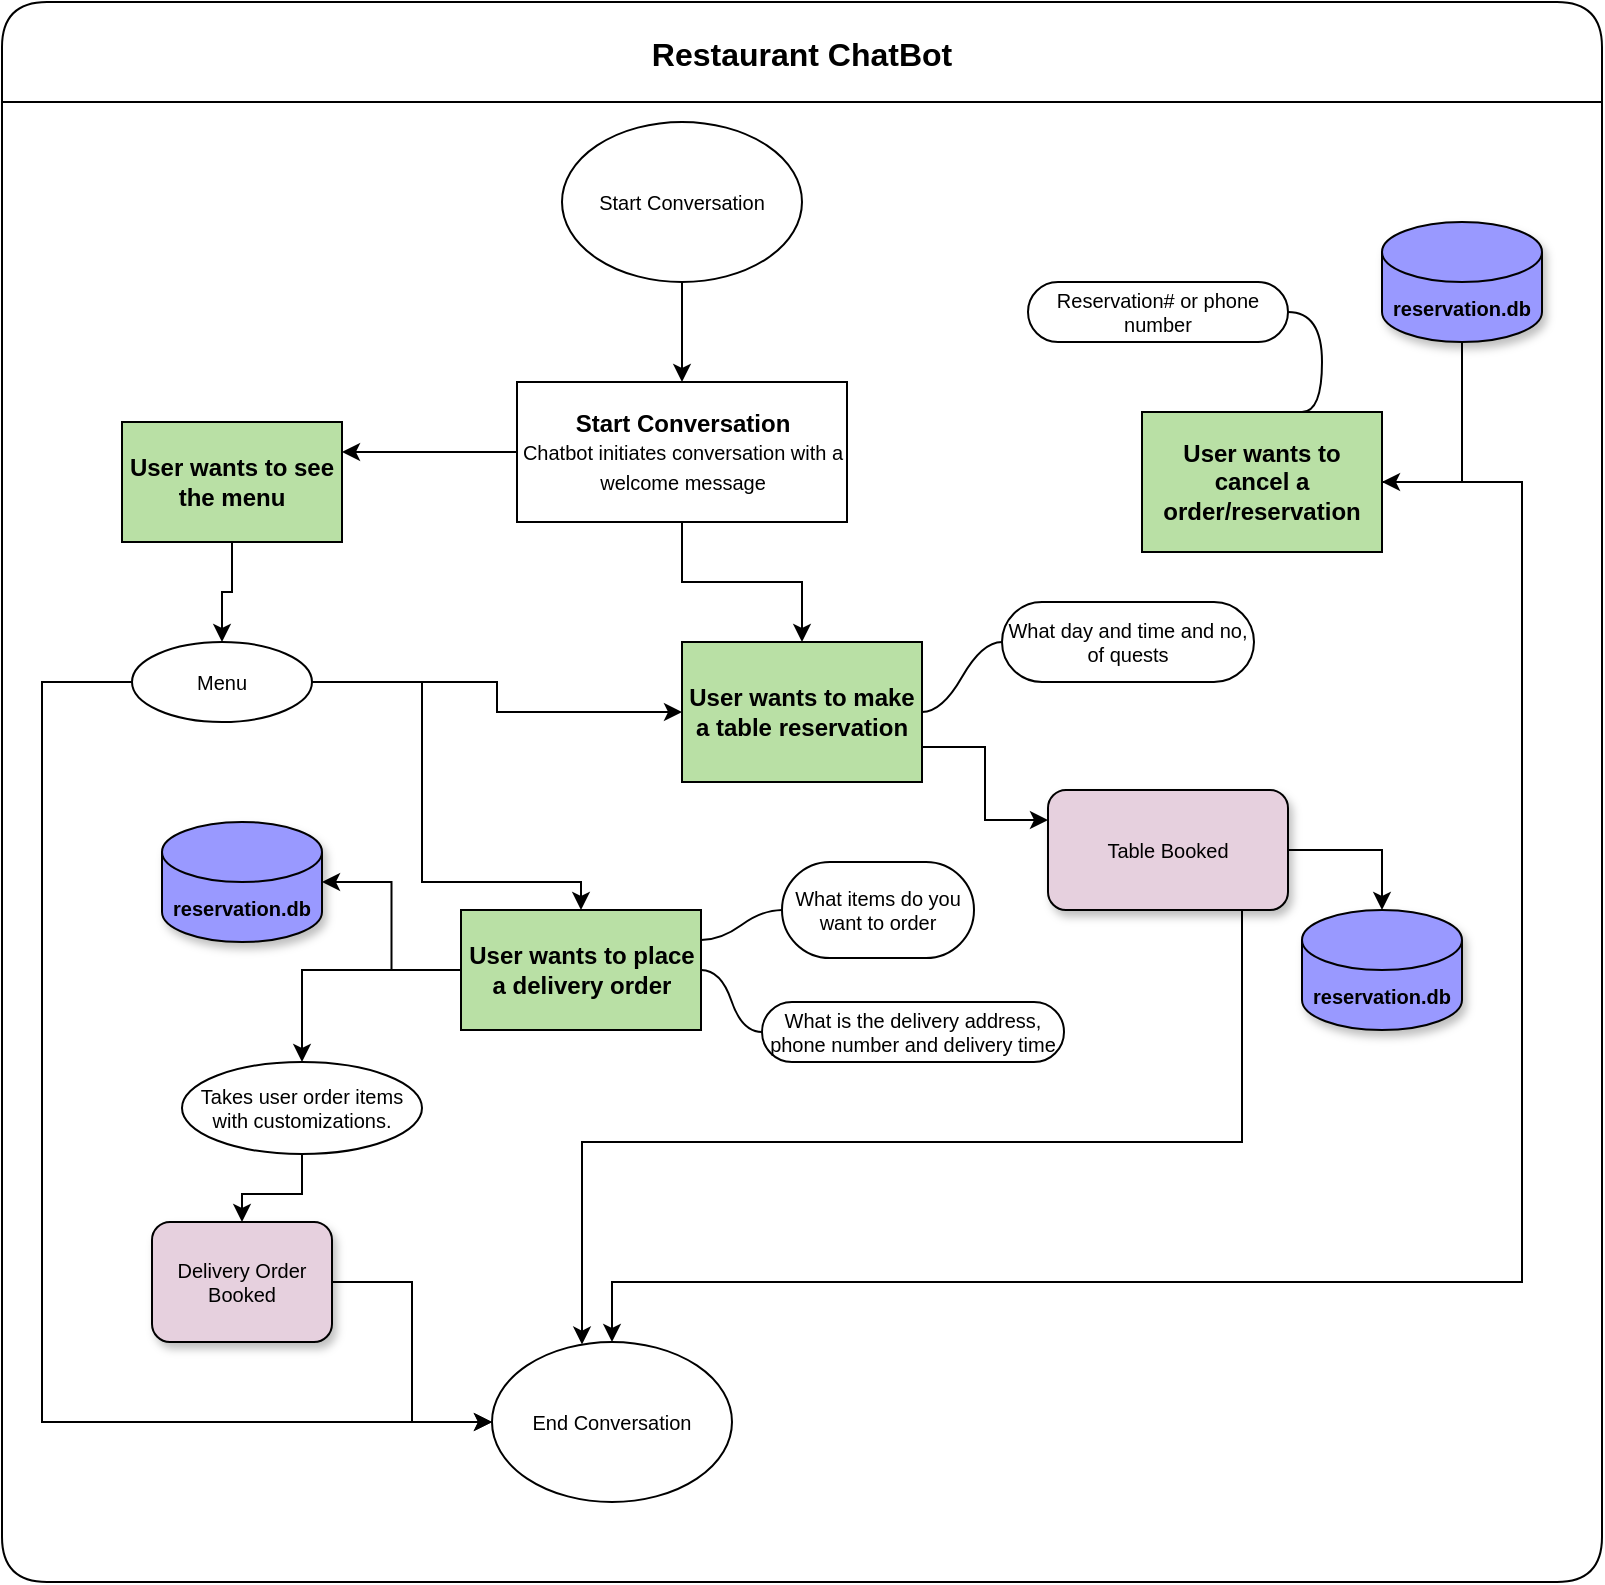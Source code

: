 <mxfile version="18.0.4" type="device" pages="2"><diagram id="nHSMQt2KvO9CRe8uJG3I" name="ProcessFlow"><mxGraphModel dx="2955" dy="1745" grid="1" gridSize="10" guides="1" tooltips="1" connect="1" arrows="1" fold="1" page="1" pageScale="1" pageWidth="850" pageHeight="1100" math="0" shadow="0"><root><mxCell id="0"/><mxCell id="1" parent="0"/><mxCell id="tIWHcHzx72IBYfNeg15T-49" value="" style="group" vertex="1" connectable="0" parent="1"><mxGeometry x="-1675" y="-1040" width="800" height="790" as="geometry"/></mxCell><mxCell id="tIWHcHzx72IBYfNeg15T-48" value="Restaurant ChatBot" style="swimlane;shadow=0;fontSize=16;startSize=50;rounded=1;sketch=0;glass=0;gradientColor=none;swimlaneFillColor=default;" vertex="1" parent="tIWHcHzx72IBYfNeg15T-49"><mxGeometry width="800" height="790" as="geometry"/></mxCell><mxCell id="tIWHcHzx72IBYfNeg15T-47" value="" style="group;" vertex="1" connectable="0" parent="tIWHcHzx72IBYfNeg15T-49"><mxGeometry x="20" y="60" width="750" height="690" as="geometry"/></mxCell><mxCell id="rNoTaid_mQZbfnhwU6JG-2" value="&lt;b&gt;Start Conversation&lt;br&gt;&lt;/b&gt;&lt;font style=&quot;font-size: 10px;&quot;&gt;Chatbot initiates conversation with a welcome message&lt;/font&gt;" style="rounded=0;whiteSpace=wrap;html=1;" parent="tIWHcHzx72IBYfNeg15T-47" vertex="1"><mxGeometry x="237.5" y="130" width="165" height="70" as="geometry"/></mxCell><mxCell id="rNoTaid_mQZbfnhwU6JG-3" value="&lt;b&gt;User wants to see the menu&lt;/b&gt;" style="rounded=0;whiteSpace=wrap;html=1;fillColor=#B9E0A5;" parent="tIWHcHzx72IBYfNeg15T-47" vertex="1"><mxGeometry x="40" y="150" width="110" height="60" as="geometry"/></mxCell><mxCell id="tIWHcHzx72IBYfNeg15T-18" style="edgeStyle=orthogonalEdgeStyle;rounded=0;orthogonalLoop=1;jettySize=auto;html=1;entryX=1;entryY=0.25;entryDx=0;entryDy=0;fontSize=10;" edge="1" parent="tIWHcHzx72IBYfNeg15T-47" source="rNoTaid_mQZbfnhwU6JG-2" target="rNoTaid_mQZbfnhwU6JG-3"><mxGeometry relative="1" as="geometry"/></mxCell><mxCell id="tIWHcHzx72IBYfNeg15T-2" value="&lt;b&gt;User wants to make a table reservation&lt;br&gt;&lt;/b&gt;" style="rounded=0;whiteSpace=wrap;html=1;fillColor=#B9E0A5;" vertex="1" parent="tIWHcHzx72IBYfNeg15T-47"><mxGeometry x="320" y="260" width="120" height="70" as="geometry"/></mxCell><mxCell id="tIWHcHzx72IBYfNeg15T-19" style="edgeStyle=orthogonalEdgeStyle;rounded=0;orthogonalLoop=1;jettySize=auto;html=1;exitX=0.5;exitY=1;exitDx=0;exitDy=0;fontSize=10;" edge="1" parent="tIWHcHzx72IBYfNeg15T-47" source="rNoTaid_mQZbfnhwU6JG-2" target="tIWHcHzx72IBYfNeg15T-2"><mxGeometry relative="1" as="geometry"/></mxCell><mxCell id="tIWHcHzx72IBYfNeg15T-3" value="&lt;b&gt;User wants to place a delivery order&lt;/b&gt;" style="rounded=0;whiteSpace=wrap;html=1;fillColor=#B9E0A5;" vertex="1" parent="tIWHcHzx72IBYfNeg15T-47"><mxGeometry x="209.5" y="394" width="120" height="60" as="geometry"/></mxCell><mxCell id="tIWHcHzx72IBYfNeg15T-17" style="edgeStyle=orthogonalEdgeStyle;rounded=0;orthogonalLoop=1;jettySize=auto;html=1;fontSize=10;" edge="1" parent="tIWHcHzx72IBYfNeg15T-47" source="tIWHcHzx72IBYfNeg15T-4" target="rNoTaid_mQZbfnhwU6JG-2"><mxGeometry relative="1" as="geometry"/></mxCell><mxCell id="tIWHcHzx72IBYfNeg15T-4" value="Start Conversation" style="ellipse;whiteSpace=wrap;html=1;fontSize=10;" vertex="1" parent="tIWHcHzx72IBYfNeg15T-47"><mxGeometry x="260" width="120" height="80" as="geometry"/></mxCell><mxCell id="tIWHcHzx72IBYfNeg15T-5" value="End Conversation" style="ellipse;whiteSpace=wrap;html=1;fontSize=10;" vertex="1" parent="tIWHcHzx72IBYfNeg15T-47"><mxGeometry x="225" y="610" width="120" height="80" as="geometry"/></mxCell><mxCell id="tIWHcHzx72IBYfNeg15T-29" style="edgeStyle=orthogonalEdgeStyle;rounded=0;orthogonalLoop=1;jettySize=auto;html=1;fontSize=10;" edge="1" parent="tIWHcHzx72IBYfNeg15T-47" source="tIWHcHzx72IBYfNeg15T-8" target="tIWHcHzx72IBYfNeg15T-5"><mxGeometry relative="1" as="geometry"><Array as="points"><mxPoint x="600" y="510"/><mxPoint x="270" y="510"/></Array></mxGeometry></mxCell><mxCell id="tIWHcHzx72IBYfNeg15T-8" value="Table Booked" style="rounded=1;whiteSpace=wrap;html=1;fontSize=10;fillColor=#E6D0DE;shadow=1;" vertex="1" parent="tIWHcHzx72IBYfNeg15T-47"><mxGeometry x="503" y="334" width="120" height="60" as="geometry"/></mxCell><mxCell id="tIWHcHzx72IBYfNeg15T-25" style="edgeStyle=orthogonalEdgeStyle;rounded=0;orthogonalLoop=1;jettySize=auto;html=1;exitX=1;exitY=0.75;exitDx=0;exitDy=0;entryX=0;entryY=0.25;entryDx=0;entryDy=0;fontSize=10;" edge="1" parent="tIWHcHzx72IBYfNeg15T-47" source="tIWHcHzx72IBYfNeg15T-2" target="tIWHcHzx72IBYfNeg15T-8"><mxGeometry relative="1" as="geometry"/></mxCell><mxCell id="tIWHcHzx72IBYfNeg15T-10" value="What day and time and no, of quests" style="whiteSpace=wrap;html=1;rounded=1;arcSize=50;align=center;verticalAlign=middle;strokeWidth=1;autosize=1;spacing=4;treeFolding=1;treeMoving=1;newEdgeStyle={&quot;edgeStyle&quot;:&quot;entityRelationEdgeStyle&quot;,&quot;startArrow&quot;:&quot;none&quot;,&quot;endArrow&quot;:&quot;none&quot;,&quot;segment&quot;:10,&quot;curved&quot;:1};fontSize=10;" vertex="1" parent="tIWHcHzx72IBYfNeg15T-47"><mxGeometry x="480" y="240" width="126" height="40" as="geometry"/></mxCell><mxCell id="tIWHcHzx72IBYfNeg15T-11" value="" style="edgeStyle=entityRelationEdgeStyle;startArrow=none;endArrow=none;segment=10;curved=1;rounded=0;fontSize=10;" edge="1" target="tIWHcHzx72IBYfNeg15T-10" parent="tIWHcHzx72IBYfNeg15T-47" source="tIWHcHzx72IBYfNeg15T-2"><mxGeometry relative="1" as="geometry"><mxPoint x="390" y="300" as="sourcePoint"/></mxGeometry></mxCell><mxCell id="tIWHcHzx72IBYfNeg15T-12" value="What items do you want to order" style="whiteSpace=wrap;html=1;rounded=1;arcSize=50;align=center;verticalAlign=middle;strokeWidth=1;autosize=1;spacing=4;treeFolding=1;treeMoving=1;newEdgeStyle={&quot;edgeStyle&quot;:&quot;entityRelationEdgeStyle&quot;,&quot;startArrow&quot;:&quot;none&quot;,&quot;endArrow&quot;:&quot;none&quot;,&quot;segment&quot;:10,&quot;curved&quot;:1};fontSize=10;" vertex="1" parent="tIWHcHzx72IBYfNeg15T-47"><mxGeometry x="370" y="370" width="96" height="48" as="geometry"/></mxCell><mxCell id="tIWHcHzx72IBYfNeg15T-13" value="" style="edgeStyle=entityRelationEdgeStyle;startArrow=none;endArrow=none;segment=10;curved=1;rounded=0;fontSize=10;exitX=1;exitY=0.25;exitDx=0;exitDy=0;" edge="1" target="tIWHcHzx72IBYfNeg15T-12" parent="tIWHcHzx72IBYfNeg15T-47" source="tIWHcHzx72IBYfNeg15T-3"><mxGeometry relative="1" as="geometry"><mxPoint x="300" y="440" as="sourcePoint"/></mxGeometry></mxCell><mxCell id="tIWHcHzx72IBYfNeg15T-14" value="What is the delivery address, phone number and delivery time" style="whiteSpace=wrap;html=1;rounded=1;arcSize=50;align=center;verticalAlign=middle;strokeWidth=1;autosize=1;spacing=4;treeFolding=1;treeMoving=1;newEdgeStyle={&quot;edgeStyle&quot;:&quot;entityRelationEdgeStyle&quot;,&quot;startArrow&quot;:&quot;none&quot;,&quot;endArrow&quot;:&quot;none&quot;,&quot;segment&quot;:10,&quot;curved&quot;:1};fontSize=10;" vertex="1" parent="tIWHcHzx72IBYfNeg15T-47"><mxGeometry x="360" y="440" width="151" height="30" as="geometry"/></mxCell><mxCell id="tIWHcHzx72IBYfNeg15T-15" value="" style="edgeStyle=entityRelationEdgeStyle;startArrow=none;endArrow=none;segment=10;curved=1;rounded=0;fontSize=10;" edge="1" target="tIWHcHzx72IBYfNeg15T-14" parent="tIWHcHzx72IBYfNeg15T-47" source="tIWHcHzx72IBYfNeg15T-3"><mxGeometry relative="1" as="geometry"><mxPoint x="100" y="530" as="sourcePoint"/></mxGeometry></mxCell><mxCell id="tIWHcHzx72IBYfNeg15T-26" style="edgeStyle=orthogonalEdgeStyle;rounded=0;orthogonalLoop=1;jettySize=auto;html=1;fontSize=10;" edge="1" parent="tIWHcHzx72IBYfNeg15T-47" source="tIWHcHzx72IBYfNeg15T-16" target="tIWHcHzx72IBYfNeg15T-5"><mxGeometry relative="1" as="geometry"/></mxCell><mxCell id="tIWHcHzx72IBYfNeg15T-22" style="edgeStyle=orthogonalEdgeStyle;rounded=0;orthogonalLoop=1;jettySize=auto;html=1;entryX=0.5;entryY=0;entryDx=0;entryDy=0;fontSize=10;" edge="1" parent="tIWHcHzx72IBYfNeg15T-47" source="tIWHcHzx72IBYfNeg15T-20" target="tIWHcHzx72IBYfNeg15T-3"><mxGeometry relative="1" as="geometry"><Array as="points"><mxPoint x="190" y="280"/><mxPoint x="190" y="380"/></Array></mxGeometry></mxCell><mxCell id="tIWHcHzx72IBYfNeg15T-23" style="edgeStyle=orthogonalEdgeStyle;rounded=0;orthogonalLoop=1;jettySize=auto;html=1;fontSize=10;" edge="1" parent="tIWHcHzx72IBYfNeg15T-47" source="tIWHcHzx72IBYfNeg15T-20" target="tIWHcHzx72IBYfNeg15T-2"><mxGeometry relative="1" as="geometry"/></mxCell><mxCell id="tIWHcHzx72IBYfNeg15T-30" style="edgeStyle=orthogonalEdgeStyle;rounded=0;orthogonalLoop=1;jettySize=auto;html=1;entryX=0;entryY=0.5;entryDx=0;entryDy=0;fontSize=10;" edge="1" parent="tIWHcHzx72IBYfNeg15T-47" source="tIWHcHzx72IBYfNeg15T-20" target="tIWHcHzx72IBYfNeg15T-5"><mxGeometry relative="1" as="geometry"><Array as="points"><mxPoint y="280"/><mxPoint y="650"/></Array></mxGeometry></mxCell><mxCell id="tIWHcHzx72IBYfNeg15T-20" value="Menu" style="ellipse;whiteSpace=wrap;html=1;fontSize=10;" vertex="1" parent="tIWHcHzx72IBYfNeg15T-47"><mxGeometry x="45" y="260" width="90" height="40" as="geometry"/></mxCell><mxCell id="tIWHcHzx72IBYfNeg15T-21" value="" style="edgeStyle=orthogonalEdgeStyle;rounded=0;orthogonalLoop=1;jettySize=auto;html=1;fontSize=10;" edge="1" parent="tIWHcHzx72IBYfNeg15T-47" source="rNoTaid_mQZbfnhwU6JG-3" target="tIWHcHzx72IBYfNeg15T-20"><mxGeometry relative="1" as="geometry"/></mxCell><mxCell id="tIWHcHzx72IBYfNeg15T-16" value="Delivery Order Booked" style="rounded=1;whiteSpace=wrap;html=1;fontSize=10;fillColor=#E6D0DE;shadow=1;" vertex="1" parent="tIWHcHzx72IBYfNeg15T-47"><mxGeometry x="55" y="550" width="90" height="60" as="geometry"/></mxCell><mxCell id="tIWHcHzx72IBYfNeg15T-31" value="reservation.db" style="shape=cylinder3;whiteSpace=wrap;html=1;boundedLbl=1;backgroundOutline=1;size=15;shadow=1;fontSize=10;fillColor=#9999FF;fontStyle=1" vertex="1" parent="tIWHcHzx72IBYfNeg15T-47"><mxGeometry x="60" y="350" width="80" height="60" as="geometry"/></mxCell><mxCell id="tIWHcHzx72IBYfNeg15T-33" value="reservation.db" style="shape=cylinder3;whiteSpace=wrap;html=1;boundedLbl=1;backgroundOutline=1;size=15;shadow=1;fontSize=10;fillColor=#9999FF;fontStyle=1" vertex="1" parent="tIWHcHzx72IBYfNeg15T-47"><mxGeometry x="630" y="394" width="80" height="60" as="geometry"/></mxCell><mxCell id="tIWHcHzx72IBYfNeg15T-42" style="edgeStyle=orthogonalEdgeStyle;rounded=0;orthogonalLoop=1;jettySize=auto;html=1;fontSize=10;" edge="1" parent="tIWHcHzx72IBYfNeg15T-47" source="tIWHcHzx72IBYfNeg15T-35" target="tIWHcHzx72IBYfNeg15T-5"><mxGeometry relative="1" as="geometry"><Array as="points"><mxPoint x="740" y="180"/><mxPoint x="740" y="580"/></Array></mxGeometry></mxCell><mxCell id="tIWHcHzx72IBYfNeg15T-35" value="&lt;b&gt;User wants to cancel a order/reservation&lt;br&gt;&lt;/b&gt;" style="rounded=0;whiteSpace=wrap;html=1;fillColor=#B9E0A5;" vertex="1" parent="tIWHcHzx72IBYfNeg15T-47"><mxGeometry x="550" y="145" width="120" height="70" as="geometry"/></mxCell><mxCell id="tIWHcHzx72IBYfNeg15T-38" value="Reservation# or phone number" style="whiteSpace=wrap;html=1;rounded=1;arcSize=50;align=center;verticalAlign=middle;strokeWidth=1;autosize=1;spacing=4;treeFolding=1;treeMoving=1;newEdgeStyle={&quot;edgeStyle&quot;:&quot;entityRelationEdgeStyle&quot;,&quot;startArrow&quot;:&quot;none&quot;,&quot;endArrow&quot;:&quot;none&quot;,&quot;segment&quot;:10,&quot;curved&quot;:1};shadow=0;fontSize=10;fillColor=none;" vertex="1" parent="tIWHcHzx72IBYfNeg15T-47"><mxGeometry x="493" y="80" width="130" height="30" as="geometry"/></mxCell><mxCell id="tIWHcHzx72IBYfNeg15T-39" value="" style="edgeStyle=entityRelationEdgeStyle;startArrow=none;endArrow=none;segment=10;curved=1;rounded=0;fontSize=10;" edge="1" target="tIWHcHzx72IBYfNeg15T-38" parent="tIWHcHzx72IBYfNeg15T-47"><mxGeometry relative="1" as="geometry"><mxPoint x="630" y="145" as="sourcePoint"/></mxGeometry></mxCell><mxCell id="tIWHcHzx72IBYfNeg15T-41" style="edgeStyle=orthogonalEdgeStyle;rounded=0;orthogonalLoop=1;jettySize=auto;html=1;entryX=1;entryY=0.5;entryDx=0;entryDy=0;fontSize=10;" edge="1" parent="tIWHcHzx72IBYfNeg15T-47" source="tIWHcHzx72IBYfNeg15T-40" target="tIWHcHzx72IBYfNeg15T-35"><mxGeometry relative="1" as="geometry"/></mxCell><mxCell id="tIWHcHzx72IBYfNeg15T-40" value="reservation.db" style="shape=cylinder3;whiteSpace=wrap;html=1;boundedLbl=1;backgroundOutline=1;size=15;shadow=1;fontSize=10;fillColor=#9999FF;fontStyle=1" vertex="1" parent="tIWHcHzx72IBYfNeg15T-47"><mxGeometry x="670" y="50" width="80" height="60" as="geometry"/></mxCell><mxCell id="tIWHcHzx72IBYfNeg15T-46" style="edgeStyle=orthogonalEdgeStyle;rounded=0;orthogonalLoop=1;jettySize=auto;html=1;exitX=0.5;exitY=1;exitDx=0;exitDy=0;fontSize=10;" edge="1" parent="tIWHcHzx72IBYfNeg15T-47" source="tIWHcHzx72IBYfNeg15T-44" target="tIWHcHzx72IBYfNeg15T-16"><mxGeometry relative="1" as="geometry"/></mxCell><mxCell id="tIWHcHzx72IBYfNeg15T-44" value="Takes user order items with customizations." style="ellipse;whiteSpace=wrap;html=1;shadow=0;fontSize=10;fillColor=none;" vertex="1" parent="tIWHcHzx72IBYfNeg15T-47"><mxGeometry x="70" y="470" width="120" height="46" as="geometry"/></mxCell><mxCell id="tIWHcHzx72IBYfNeg15T-32" style="edgeStyle=orthogonalEdgeStyle;rounded=0;orthogonalLoop=1;jettySize=auto;html=1;entryX=1;entryY=0.5;entryDx=0;entryDy=0;entryPerimeter=0;fontSize=10;" edge="1" parent="tIWHcHzx72IBYfNeg15T-47" source="tIWHcHzx72IBYfNeg15T-3" target="tIWHcHzx72IBYfNeg15T-31"><mxGeometry relative="1" as="geometry"/></mxCell><mxCell id="tIWHcHzx72IBYfNeg15T-34" style="edgeStyle=orthogonalEdgeStyle;rounded=0;orthogonalLoop=1;jettySize=auto;html=1;entryX=0.5;entryY=0;entryDx=0;entryDy=0;entryPerimeter=0;fontSize=10;" edge="1" parent="tIWHcHzx72IBYfNeg15T-47" source="tIWHcHzx72IBYfNeg15T-8" target="tIWHcHzx72IBYfNeg15T-33"><mxGeometry relative="1" as="geometry"/></mxCell><mxCell id="tIWHcHzx72IBYfNeg15T-45" style="edgeStyle=orthogonalEdgeStyle;rounded=0;orthogonalLoop=1;jettySize=auto;html=1;fontSize=10;" edge="1" parent="tIWHcHzx72IBYfNeg15T-47" source="tIWHcHzx72IBYfNeg15T-3" target="tIWHcHzx72IBYfNeg15T-44"><mxGeometry relative="1" as="geometry"/></mxCell></root></mxGraphModel></diagram><diagram id="clgFqXcFfbpw_1MTqiBE" name="SystemDiagram"><mxGraphModel dx="1255" dy="645" grid="1" gridSize="10" guides="1" tooltips="1" connect="1" arrows="1" fold="1" page="1" pageScale="1" pageWidth="850" pageHeight="1100" math="0" shadow="0"><root><mxCell id="0"/><mxCell id="1" parent="0"/><mxCell id="oY5XMkAqVCFQEXQ4OO2n-29" value="" style="group;fillColor=default;gradientColor=#ffffff;shadow=1;" vertex="1" connectable="0" parent="1"><mxGeometry x="40" y="30" width="660" height="470" as="geometry"/></mxCell><mxCell id="oY5XMkAqVCFQEXQ4OO2n-2" value="Actor" style="shape=umlActor;verticalLabelPosition=bottom;verticalAlign=top;html=1;outlineConnect=0;rounded=1;shadow=0;glass=0;sketch=0;fontSize=10;fillColor=default;gradientColor=none;" vertex="1" parent="oY5XMkAqVCFQEXQ4OO2n-29"><mxGeometry x="10" y="142.381" width="30" height="65.714" as="geometry"/></mxCell><mxCell id="oY5XMkAqVCFQEXQ4OO2n-3" value="Flask app" style="rounded=1;whiteSpace=wrap;html=1;shadow=0;glass=0;sketch=0;fontSize=10;fillColor=default;gradientColor=none;" vertex="1" parent="oY5XMkAqVCFQEXQ4OO2n-29"><mxGeometry x="170" y="153.333" width="120" height="65.714" as="geometry"/></mxCell><mxCell id="oY5XMkAqVCFQEXQ4OO2n-24" style="edgeStyle=orthogonalEdgeStyle;rounded=0;orthogonalLoop=1;jettySize=auto;html=1;fontSize=10;" edge="1" parent="oY5XMkAqVCFQEXQ4OO2n-29" source="oY5XMkAqVCFQEXQ4OO2n-4" target="oY5XMkAqVCFQEXQ4OO2n-3"><mxGeometry relative="1" as="geometry"><Array as="points"><mxPoint x="490" y="186.19"/></Array></mxGeometry></mxCell><mxCell id="oY5XMkAqVCFQEXQ4OO2n-25" value="Returns Response" style="edgeLabel;html=1;align=center;verticalAlign=middle;resizable=0;points=[];fontSize=10;" vertex="1" connectable="0" parent="oY5XMkAqVCFQEXQ4OO2n-24"><mxGeometry x="0.264" relative="1" as="geometry"><mxPoint as="offset"/></mxGeometry></mxCell><mxCell id="oY5XMkAqVCFQEXQ4OO2n-4" value="Chatbot" style="rounded=1;whiteSpace=wrap;html=1;shadow=0;glass=0;sketch=0;fontSize=10;fillColor=default;gradientColor=none;" vertex="1" parent="oY5XMkAqVCFQEXQ4OO2n-29"><mxGeometry x="430" y="98.571" width="120" height="65.714" as="geometry"/></mxCell><mxCell id="oY5XMkAqVCFQEXQ4OO2n-19" style="edgeStyle=orthogonalEdgeStyle;rounded=0;orthogonalLoop=1;jettySize=auto;html=1;entryX=0;entryY=0.5;entryDx=0;entryDy=0;fontSize=10;" edge="1" parent="oY5XMkAqVCFQEXQ4OO2n-29" source="oY5XMkAqVCFQEXQ4OO2n-3" target="oY5XMkAqVCFQEXQ4OO2n-4"><mxGeometry relative="1" as="geometry"><Array as="points"><mxPoint x="230" y="131.429"/></Array></mxGeometry></mxCell><mxCell id="oY5XMkAqVCFQEXQ4OO2n-20" value="Processes Query" style="edgeLabel;html=1;align=center;verticalAlign=middle;resizable=0;points=[];fontSize=10;" vertex="1" connectable="0" parent="oY5XMkAqVCFQEXQ4OO2n-19"><mxGeometry x="-0.417" relative="1" as="geometry"><mxPoint as="offset"/></mxGeometry></mxCell><mxCell id="oY5XMkAqVCFQEXQ4OO2n-5" value="restaurants.db" style="shape=cylinder3;whiteSpace=wrap;html=1;boundedLbl=1;backgroundOutline=1;size=15;rounded=1;shadow=0;glass=0;sketch=0;fontSize=10;fillColor=default;gradientColor=none;" vertex="1" parent="oY5XMkAqVCFQEXQ4OO2n-29"><mxGeometry x="330" y="350.476" width="90" height="76.667" as="geometry"/></mxCell><mxCell id="oY5XMkAqVCFQEXQ4OO2n-26" style="edgeStyle=orthogonalEdgeStyle;rounded=0;orthogonalLoop=1;jettySize=auto;html=1;entryX=0;entryY=0.5;entryDx=0;entryDy=0;entryPerimeter=0;fontSize=10;" edge="1" parent="oY5XMkAqVCFQEXQ4OO2n-29" source="oY5XMkAqVCFQEXQ4OO2n-3" target="oY5XMkAqVCFQEXQ4OO2n-5"><mxGeometry relative="1" as="geometry"><Array as="points"><mxPoint x="200" y="388.81"/></Array></mxGeometry></mxCell><mxCell id="oY5XMkAqVCFQEXQ4OO2n-27" value="Stores/Retrieves Data" style="edgeLabel;html=1;align=center;verticalAlign=middle;resizable=0;points=[];fontSize=10;" vertex="1" connectable="0" parent="oY5XMkAqVCFQEXQ4OO2n-26"><mxGeometry x="-0.299" y="-1" relative="1" as="geometry"><mxPoint as="offset"/></mxGeometry></mxCell><mxCell id="oY5XMkAqVCFQEXQ4OO2n-11" style="edgeStyle=orthogonalEdgeStyle;rounded=0;orthogonalLoop=1;jettySize=auto;html=1;entryX=0;entryY=0.5;entryDx=0;entryDy=0;fontSize=10;" edge="1" parent="oY5XMkAqVCFQEXQ4OO2n-29" source="oY5XMkAqVCFQEXQ4OO2n-3" target="oY5XMkAqVCFQEXQ4OO2n-6"><mxGeometry relative="1" as="geometry"><Array as="points"><mxPoint x="210" y="54.762"/></Array></mxGeometry></mxCell><mxCell id="oY5XMkAqVCFQEXQ4OO2n-12" value="Retrieve Menu" style="edgeLabel;html=1;align=center;verticalAlign=middle;resizable=0;points=[];fontSize=10;" vertex="1" connectable="0" parent="oY5XMkAqVCFQEXQ4OO2n-11"><mxGeometry x="0.142" y="1" relative="1" as="geometry"><mxPoint as="offset"/></mxGeometry></mxCell><mxCell id="oY5XMkAqVCFQEXQ4OO2n-8" value="Sends Query" style="endArrow=classic;html=1;rounded=0;fontSize=10;" edge="1" parent="oY5XMkAqVCFQEXQ4OO2n-29"><mxGeometry width="50" height="50" relative="1" as="geometry"><mxPoint x="50" y="175.238" as="sourcePoint"/><mxPoint x="160" y="175.238" as="targetPoint"/></mxGeometry></mxCell><mxCell id="oY5XMkAqVCFQEXQ4OO2n-9" value="Sends Response" style="endArrow=classic;html=1;rounded=0;fontSize=10;" edge="1" parent="oY5XMkAqVCFQEXQ4OO2n-29"><mxGeometry width="50" height="50" relative="1" as="geometry"><mxPoint x="160" y="197.143" as="sourcePoint"/><mxPoint x="50" y="197.143" as="targetPoint"/></mxGeometry></mxCell><mxCell id="oY5XMkAqVCFQEXQ4OO2n-10" value="Custom Functions" style="rounded=1;whiteSpace=wrap;html=1;shadow=0;glass=0;sketch=0;fontSize=10;fillColor=default;gradientColor=none;" vertex="1" parent="oY5XMkAqVCFQEXQ4OO2n-29"><mxGeometry x="460" y="240.952" width="120" height="65.714" as="geometry"/></mxCell><mxCell id="oY5XMkAqVCFQEXQ4OO2n-21" style="edgeStyle=orthogonalEdgeStyle;rounded=0;orthogonalLoop=1;jettySize=auto;html=1;fontSize=10;entryX=0;entryY=0.5;entryDx=0;entryDy=0;" edge="1" parent="oY5XMkAqVCFQEXQ4OO2n-29" source="oY5XMkAqVCFQEXQ4OO2n-3" target="oY5XMkAqVCFQEXQ4OO2n-10"><mxGeometry relative="1" as="geometry"><Array as="points"><mxPoint x="230" y="240.952"/><mxPoint x="420" y="240.952"/></Array></mxGeometry></mxCell><mxCell id="oY5XMkAqVCFQEXQ4OO2n-22" value="Calls Functions based on input" style="edgeLabel;html=1;align=center;verticalAlign=middle;resizable=0;points=[];fontSize=10;" vertex="1" connectable="0" parent="oY5XMkAqVCFQEXQ4OO2n-21"><mxGeometry x="-0.123" y="-1" relative="1" as="geometry"><mxPoint x="18" y="-1" as="offset"/></mxGeometry></mxCell><mxCell id="oY5XMkAqVCFQEXQ4OO2n-28" value="System Diagram" style="swimlane;rounded=1;shadow=0;glass=0;sketch=0;fontSize=10;fillColor=default;gradientColor=none;startSize=30;" vertex="1" parent="oY5XMkAqVCFQEXQ4OO2n-29"><mxGeometry width="660" height="470" as="geometry"/></mxCell><mxCell id="oY5XMkAqVCFQEXQ4OO2n-6" value="Menu.csv" style="shape=document;whiteSpace=wrap;html=1;boundedLbl=1;rounded=1;shadow=0;glass=0;sketch=0;fontSize=10;fillColor=default;gradientColor=none;" vertex="1" parent="oY5XMkAqVCFQEXQ4OO2n-28"><mxGeometry x="350" y="32.859" width="70" height="50.778" as="geometry"/></mxCell></root></mxGraphModel></diagram></mxfile>